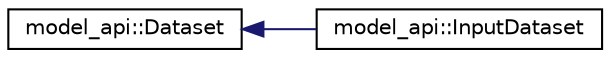 digraph "Graphical Class Hierarchy"
{
  edge [fontname="Helvetica",fontsize="10",labelfontname="Helvetica",labelfontsize="10"];
  node [fontname="Helvetica",fontsize="10",shape=record];
  rankdir="LR";
  Node0 [label="model_api::Dataset",height=0.2,width=0.4,color="black", fillcolor="white", style="filled",URL="$classmodel__api_1_1Dataset.html",tooltip="Abstract class that represents a data set. "];
  Node0 -> Node1 [dir="back",color="midnightblue",fontsize="10",style="solid",fontname="Helvetica"];
  Node1 [label="model_api::InputDataset",height=0.2,width=0.4,color="black", fillcolor="white", style="filled",URL="$classmodel__api_1_1InputDataset.html",tooltip="API class that represents an input data set of unknows to be predicted. "];
}
